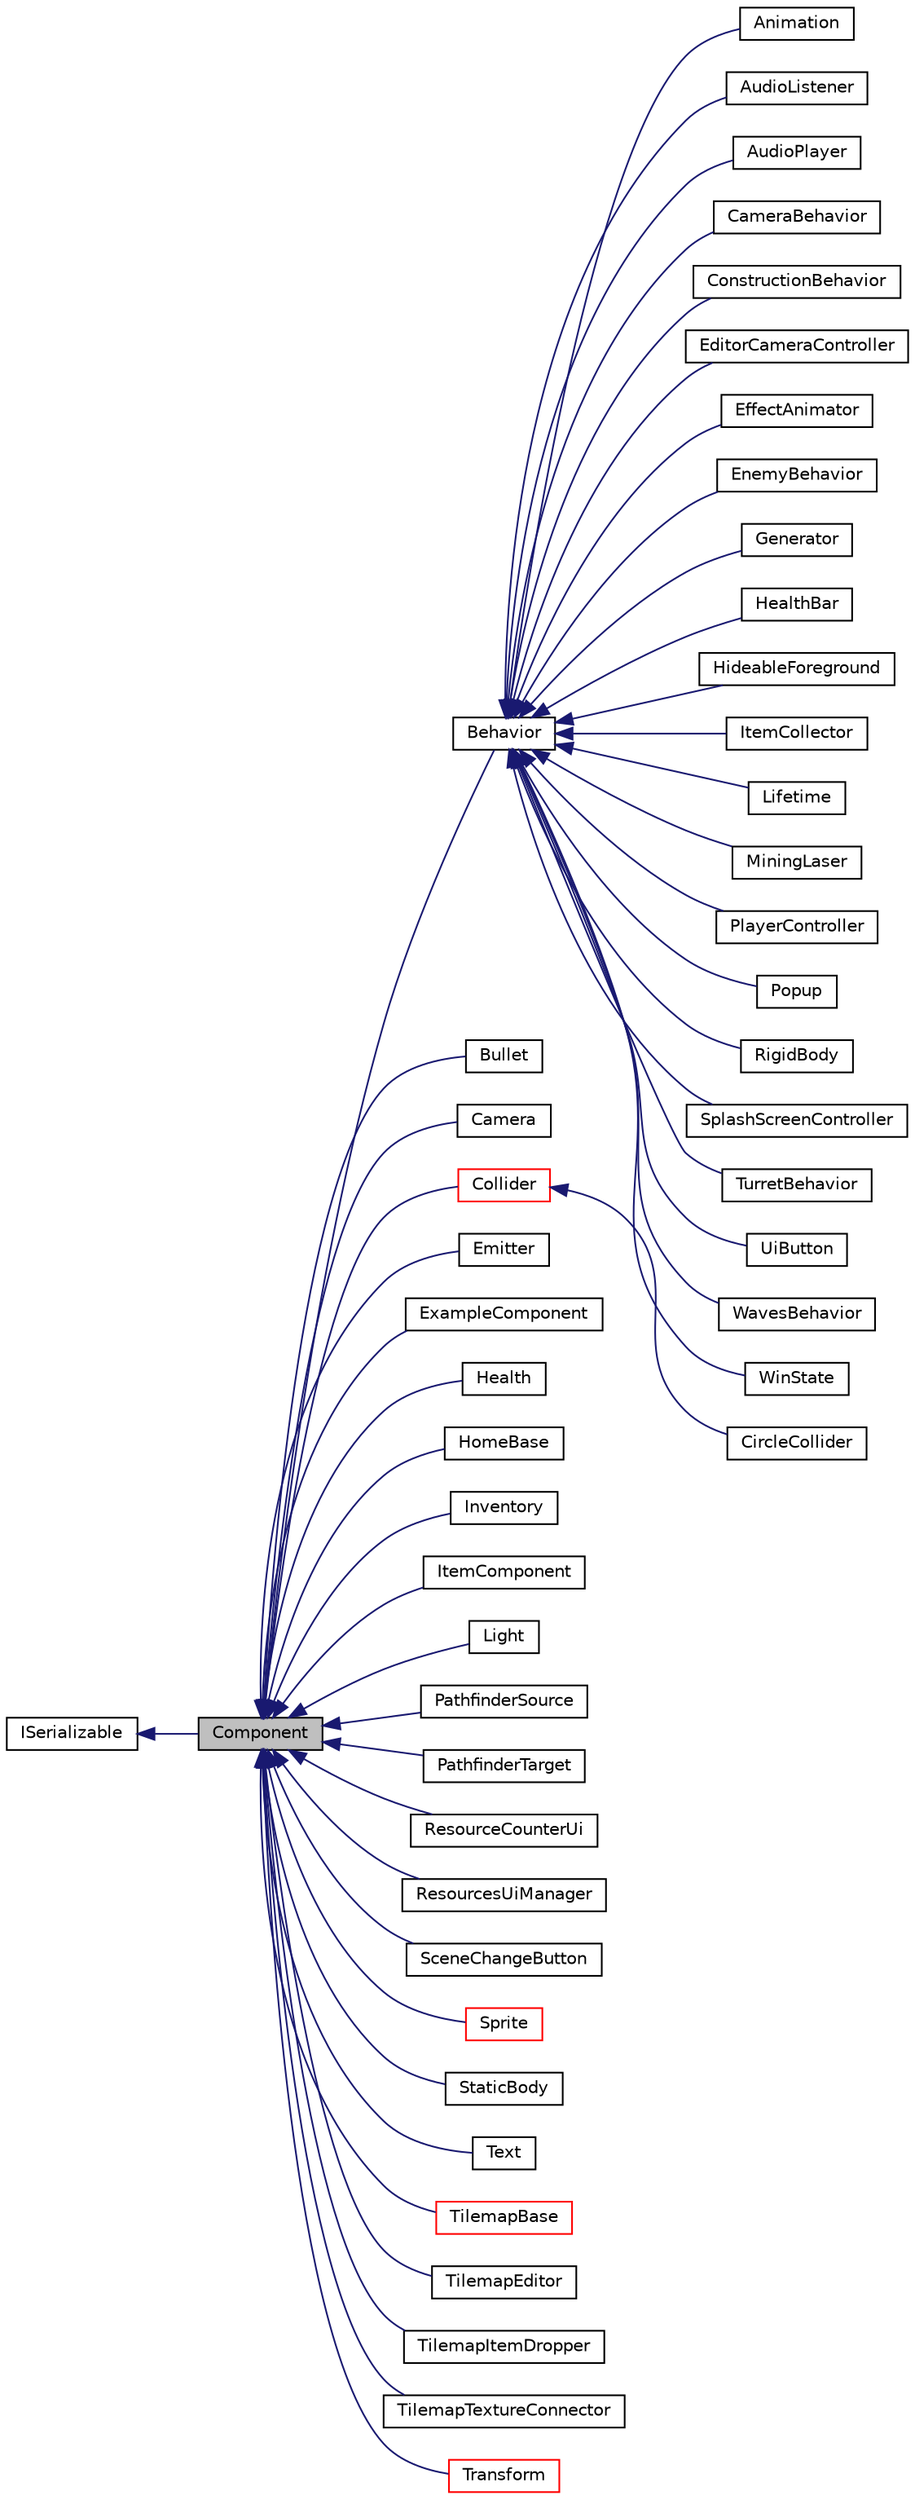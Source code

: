 digraph "Component"
{
 // LATEX_PDF_SIZE
  edge [fontname="Helvetica",fontsize="10",labelfontname="Helvetica",labelfontsize="10"];
  node [fontname="Helvetica",fontsize="10",shape=record];
  rankdir="LR";
  Node1 [label="Component",height=0.2,width=0.4,color="black", fillcolor="grey75", style="filled", fontcolor="black",tooltip=" "];
  Node2 -> Node1 [dir="back",color="midnightblue",fontsize="10",style="solid"];
  Node2 [label="ISerializable",height=0.2,width=0.4,color="black", fillcolor="white", style="filled",URL="$classISerializable.html",tooltip="interface for all serializable objects"];
  Node1 -> Node3 [dir="back",color="midnightblue",fontsize="10",style="solid"];
  Node3 [label="Behavior",height=0.2,width=0.4,color="black", fillcolor="white", style="filled",URL="$classBehavior.html",tooltip=" "];
  Node3 -> Node4 [dir="back",color="midnightblue",fontsize="10",style="solid"];
  Node4 [label="Animation",height=0.2,width=0.4,color="black", fillcolor="white", style="filled",URL="$classAnimation.html",tooltip=" "];
  Node3 -> Node5 [dir="back",color="midnightblue",fontsize="10",style="solid"];
  Node5 [label="AudioListener",height=0.2,width=0.4,color="black", fillcolor="white", style="filled",URL="$classAudioListener.html",tooltip="component that picks up spatial audio"];
  Node3 -> Node6 [dir="back",color="midnightblue",fontsize="10",style="solid"];
  Node6 [label="AudioPlayer",height=0.2,width=0.4,color="black", fillcolor="white", style="filled",URL="$classAudioPlayer.html",tooltip="Component that can play audio."];
  Node3 -> Node7 [dir="back",color="midnightblue",fontsize="10",style="solid"];
  Node7 [label="CameraBehavior",height=0.2,width=0.4,color="black", fillcolor="white", style="filled",URL="$classCameraBehavior.html",tooltip=" "];
  Node3 -> Node8 [dir="back",color="midnightblue",fontsize="10",style="solid"];
  Node8 [label="ConstructionBehavior",height=0.2,width=0.4,color="black", fillcolor="white", style="filled",URL="$classConstructionBehavior.html",tooltip="Component that handles the construction of towers and modification of terrain."];
  Node3 -> Node9 [dir="back",color="midnightblue",fontsize="10",style="solid"];
  Node9 [label="EditorCameraController",height=0.2,width=0.4,color="black", fillcolor="white", style="filled",URL="$classEditorCameraController.html",tooltip="controls the camera while in the editor"];
  Node3 -> Node10 [dir="back",color="midnightblue",fontsize="10",style="solid"];
  Node10 [label="EffectAnimator",height=0.2,width=0.4,color="black", fillcolor="white", style="filled",URL="$classEffectAnimator.html",tooltip="Component that can play audio."];
  Node3 -> Node11 [dir="back",color="midnightblue",fontsize="10",style="solid"];
  Node11 [label="EnemyBehavior",height=0.2,width=0.4,color="black", fillcolor="white", style="filled",URL="$classEnemyBehavior.html",tooltip=" "];
  Node3 -> Node12 [dir="back",color="midnightblue",fontsize="10",style="solid"];
  Node12 [label="Generator",height=0.2,width=0.4,color="black", fillcolor="white", style="filled",URL="$classGenerator.html",tooltip=" "];
  Node3 -> Node13 [dir="back",color="midnightblue",fontsize="10",style="solid"];
  Node13 [label="HealthBar",height=0.2,width=0.4,color="black", fillcolor="white", style="filled",URL="$classHealthBar.html",tooltip="health bar UI that displays offset from an Entity with a Health component"];
  Node3 -> Node14 [dir="back",color="midnightblue",fontsize="10",style="solid"];
  Node14 [label="HideableForeground",height=0.2,width=0.4,color="black", fillcolor="white", style="filled",URL="$classHideableForeground.html",tooltip="Component that hides an attached Sprite when it overlaps something."];
  Node3 -> Node15 [dir="back",color="midnightblue",fontsize="10",style="solid"];
  Node15 [label="ItemCollector",height=0.2,width=0.4,color="black", fillcolor="white", style="filled",URL="$classItemCollector.html",tooltip="Component that attracts and collects item entities in the world."];
  Node3 -> Node16 [dir="back",color="midnightblue",fontsize="10",style="solid"];
  Node16 [label="Lifetime",height=0.2,width=0.4,color="black", fillcolor="white", style="filled",URL="$classLifetime.html",tooltip="Component that destroys it's Enity after a given length of time."];
  Node3 -> Node17 [dir="back",color="midnightblue",fontsize="10",style="solid"];
  Node17 [label="MiningLaser",height=0.2,width=0.4,color="black", fillcolor="white", style="filled",URL="$classMiningLaser.html",tooltip="Digging laser controllable by an entity."];
  Node3 -> Node18 [dir="back",color="midnightblue",fontsize="10",style="solid"];
  Node18 [label="PlayerController",height=0.2,width=0.4,color="black", fillcolor="white", style="filled",URL="$classPlayerController.html",tooltip=" "];
  Node3 -> Node19 [dir="back",color="midnightblue",fontsize="10",style="solid"];
  Node19 [label="Popup",height=0.2,width=0.4,color="black", fillcolor="white", style="filled",URL="$classPopup.html",tooltip="A Popup is a behavior that will show a popup when a button is pressed."];
  Node3 -> Node20 [dir="back",color="midnightblue",fontsize="10",style="solid"];
  Node20 [label="RigidBody",height=0.2,width=0.4,color="black", fillcolor="white", style="filled",URL="$classRigidBody.html",tooltip=" "];
  Node3 -> Node21 [dir="back",color="midnightblue",fontsize="10",style="solid"];
  Node21 [label="SplashScreenController",height=0.2,width=0.4,color="black", fillcolor="white", style="filled",URL="$classSplashScreenController.html",tooltip=" "];
  Node3 -> Node22 [dir="back",color="midnightblue",fontsize="10",style="solid"];
  Node22 [label="TurretBehavior",height=0.2,width=0.4,color="black", fillcolor="white", style="filled",URL="$classTurretBehavior.html",tooltip=" "];
  Node3 -> Node23 [dir="back",color="midnightblue",fontsize="10",style="solid"];
  Node23 [label="UiButton",height=0.2,width=0.4,color="black", fillcolor="white", style="filled",URL="$classUiButton.html",tooltip="Ui Button that sends an event when clicked."];
  Node3 -> Node24 [dir="back",color="midnightblue",fontsize="10",style="solid"];
  Node24 [label="WavesBehavior",height=0.2,width=0.4,color="black", fillcolor="white", style="filled",URL="$classWavesBehavior.html",tooltip=" "];
  Node3 -> Node25 [dir="back",color="midnightblue",fontsize="10",style="solid"];
  Node25 [label="WinState",height=0.2,width=0.4,color="black", fillcolor="white", style="filled",URL="$classWinState.html",tooltip=" "];
  Node1 -> Node26 [dir="back",color="midnightblue",fontsize="10",style="solid"];
  Node26 [label="Bullet",height=0.2,width=0.4,color="black", fillcolor="white", style="filled",URL="$classBullet.html",tooltip="Component that destroys itself and deals damage on contact."];
  Node1 -> Node27 [dir="back",color="midnightblue",fontsize="10",style="solid"];
  Node27 [label="Camera",height=0.2,width=0.4,color="black", fillcolor="white", style="filled",URL="$classCamera.html",tooltip="Handles camera and coordinate systems / spaces."];
  Node1 -> Node28 [dir="back",color="midnightblue",fontsize="10",style="solid"];
  Node28 [label="Collider",height=0.2,width=0.4,color="red", fillcolor="white", style="filled",URL="$classCollider.html",tooltip="component which is used for detecting collisions and information about them"];
  Node28 -> Node29 [dir="back",color="midnightblue",fontsize="10",style="solid"];
  Node29 [label="CircleCollider",height=0.2,width=0.4,color="black", fillcolor="white", style="filled",URL="$classCircleCollider.html",tooltip="Circle-shaped Collider."];
  Node1 -> Node31 [dir="back",color="midnightblue",fontsize="10",style="solid"];
  Node31 [label="Emitter",height=0.2,width=0.4,color="black", fillcolor="white", style="filled",URL="$classEmitter.html",tooltip="Emitter component - controls timing and behavior of particles."];
  Node1 -> Node32 [dir="back",color="midnightblue",fontsize="10",style="solid"];
  Node32 [label="ExampleComponent",height=0.2,width=0.4,color="black", fillcolor="white", style="filled",URL="$classExampleComponent.html",tooltip="DESCRIPTION HERE."];
  Node1 -> Node33 [dir="back",color="midnightblue",fontsize="10",style="solid"];
  Node33 [label="Health",height=0.2,width=0.4,color="black", fillcolor="white", style="filled",URL="$classHealth.html",tooltip="Entity health component."];
  Node1 -> Node34 [dir="back",color="midnightblue",fontsize="10",style="solid"];
  Node34 [label="HomeBase",height=0.2,width=0.4,color="black", fillcolor="white", style="filled",URL="$classHomeBase.html",tooltip=" "];
  Node1 -> Node35 [dir="back",color="midnightblue",fontsize="10",style="solid"];
  Node35 [label="Inventory",height=0.2,width=0.4,color="black", fillcolor="white", style="filled",URL="$classInventory.html",tooltip="Inventory component that stores items."];
  Node1 -> Node36 [dir="back",color="midnightblue",fontsize="10",style="solid"];
  Node36 [label="ItemComponent",height=0.2,width=0.4,color="black", fillcolor="white", style="filled",URL="$classItemComponent.html",tooltip="Item in the world that can be picked up."];
  Node1 -> Node37 [dir="back",color="midnightblue",fontsize="10",style="solid"];
  Node37 [label="Light",height=0.2,width=0.4,color="black", fillcolor="white", style="filled",URL="$classLight.html",tooltip="Light source."];
  Node1 -> Node38 [dir="back",color="midnightblue",fontsize="10",style="solid"];
  Node38 [label="PathfinderSource",height=0.2,width=0.4,color="black", fillcolor="white", style="filled",URL="$classPathfinderSource.html",tooltip="Pathfinder source."];
  Node1 -> Node39 [dir="back",color="midnightblue",fontsize="10",style="solid"];
  Node39 [label="PathfinderTarget",height=0.2,width=0.4,color="black", fillcolor="white", style="filled",URL="$classPathfinderTarget.html",tooltip=" "];
  Node1 -> Node40 [dir="back",color="midnightblue",fontsize="10",style="solid"];
  Node40 [label="ResourceCounterUi",height=0.2,width=0.4,color="black", fillcolor="white", style="filled",URL="$classResourceCounterUi.html",tooltip="Ui Component that displays a count of resources."];
  Node1 -> Node41 [dir="back",color="midnightblue",fontsize="10",style="solid"];
  Node41 [label="ResourcesUiManager",height=0.2,width=0.4,color="black", fillcolor="white", style="filled",URL="$classResourcesUiManager.html",tooltip="Component that manages the UI for displaying what resources a player currently has."];
  Node1 -> Node42 [dir="back",color="midnightblue",fontsize="10",style="solid"];
  Node42 [label="SceneChangeButton",height=0.2,width=0.4,color="black", fillcolor="white", style="filled",URL="$classSceneChangeButton.html",tooltip="Component that changes the scene when clicked."];
  Node1 -> Node43 [dir="back",color="midnightblue",fontsize="10",style="solid"];
  Node43 [label="Sprite",height=0.2,width=0.4,color="red", fillcolor="white", style="filled",URL="$classSprite.html",tooltip="Stores mesh + texture, along with other data needed to draw a basic 2D sprite."];
  Node1 -> Node49 [dir="back",color="midnightblue",fontsize="10",style="solid"];
  Node49 [label="StaticBody",height=0.2,width=0.4,color="black", fillcolor="white", style="filled",URL="$classStaticBody.html",tooltip=" "];
  Node1 -> Node50 [dir="back",color="midnightblue",fontsize="10",style="solid"];
  Node50 [label="Text",height=0.2,width=0.4,color="black", fillcolor="white", style="filled",URL="$classText.html",tooltip="Component that makes use of Tilemap to draw text."];
  Node1 -> Node51 [dir="back",color="midnightblue",fontsize="10",style="solid"];
  Node51 [label="TilemapBase",height=0.2,width=0.4,color="red", fillcolor="white", style="filled",URL="$classTilemapBase.html",tooltip="untemplatized base Tilemap class"];
  Node1 -> Node53 [dir="back",color="midnightblue",fontsize="10",style="solid"];
  Node53 [label="TilemapEditor",height=0.2,width=0.4,color="black", fillcolor="white", style="filled",URL="$classTilemapEditor.html",tooltip="Component that allows direct editing of a Tilemap."];
  Node1 -> Node54 [dir="back",color="midnightblue",fontsize="10",style="solid"];
  Node54 [label="TilemapItemDropper",height=0.2,width=0.4,color="black", fillcolor="white", style="filled",URL="$classTilemapItemDropper.html",tooltip="Drops an item whenever a tile is broken."];
  Node1 -> Node55 [dir="back",color="midnightblue",fontsize="10",style="solid"];
  Node55 [label="TilemapTextureConnector",height=0.2,width=0.4,color="black", fillcolor="white", style="filled",URL="$classTilemapTextureConnector.html",tooltip="Component that uses a parent 'source' tilemap to update a child tilemap with connected textures."];
  Node1 -> Node56 [dir="back",color="midnightblue",fontsize="10",style="solid"];
  Node56 [label="Transform",height=0.2,width=0.4,color="red", fillcolor="white", style="filled",URL="$classTransform.html",tooltip=" "];
}

